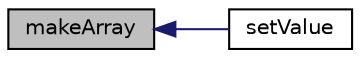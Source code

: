 digraph "makeArray"
{
  edge [fontname="Helvetica",fontsize="10",labelfontname="Helvetica",labelfontsize="10"];
  node [fontname="Helvetica",fontsize="10",shape=record];
  rankdir="LR";
  Node1 [label="makeArray",height=0.2,width=0.4,color="black", fillcolor="grey75", style="filled" fontcolor="black"];
  Node1 -> Node2 [dir="back",color="midnightblue",fontsize="10",style="solid",fontname="Helvetica"];
  Node2 [label="setValue",height=0.2,width=0.4,color="black", fillcolor="white", style="filled",URL="$class_simple_checkbox_group.html#a632cfa5aa1306f8a5735f079d2a9ad8d"];
}
